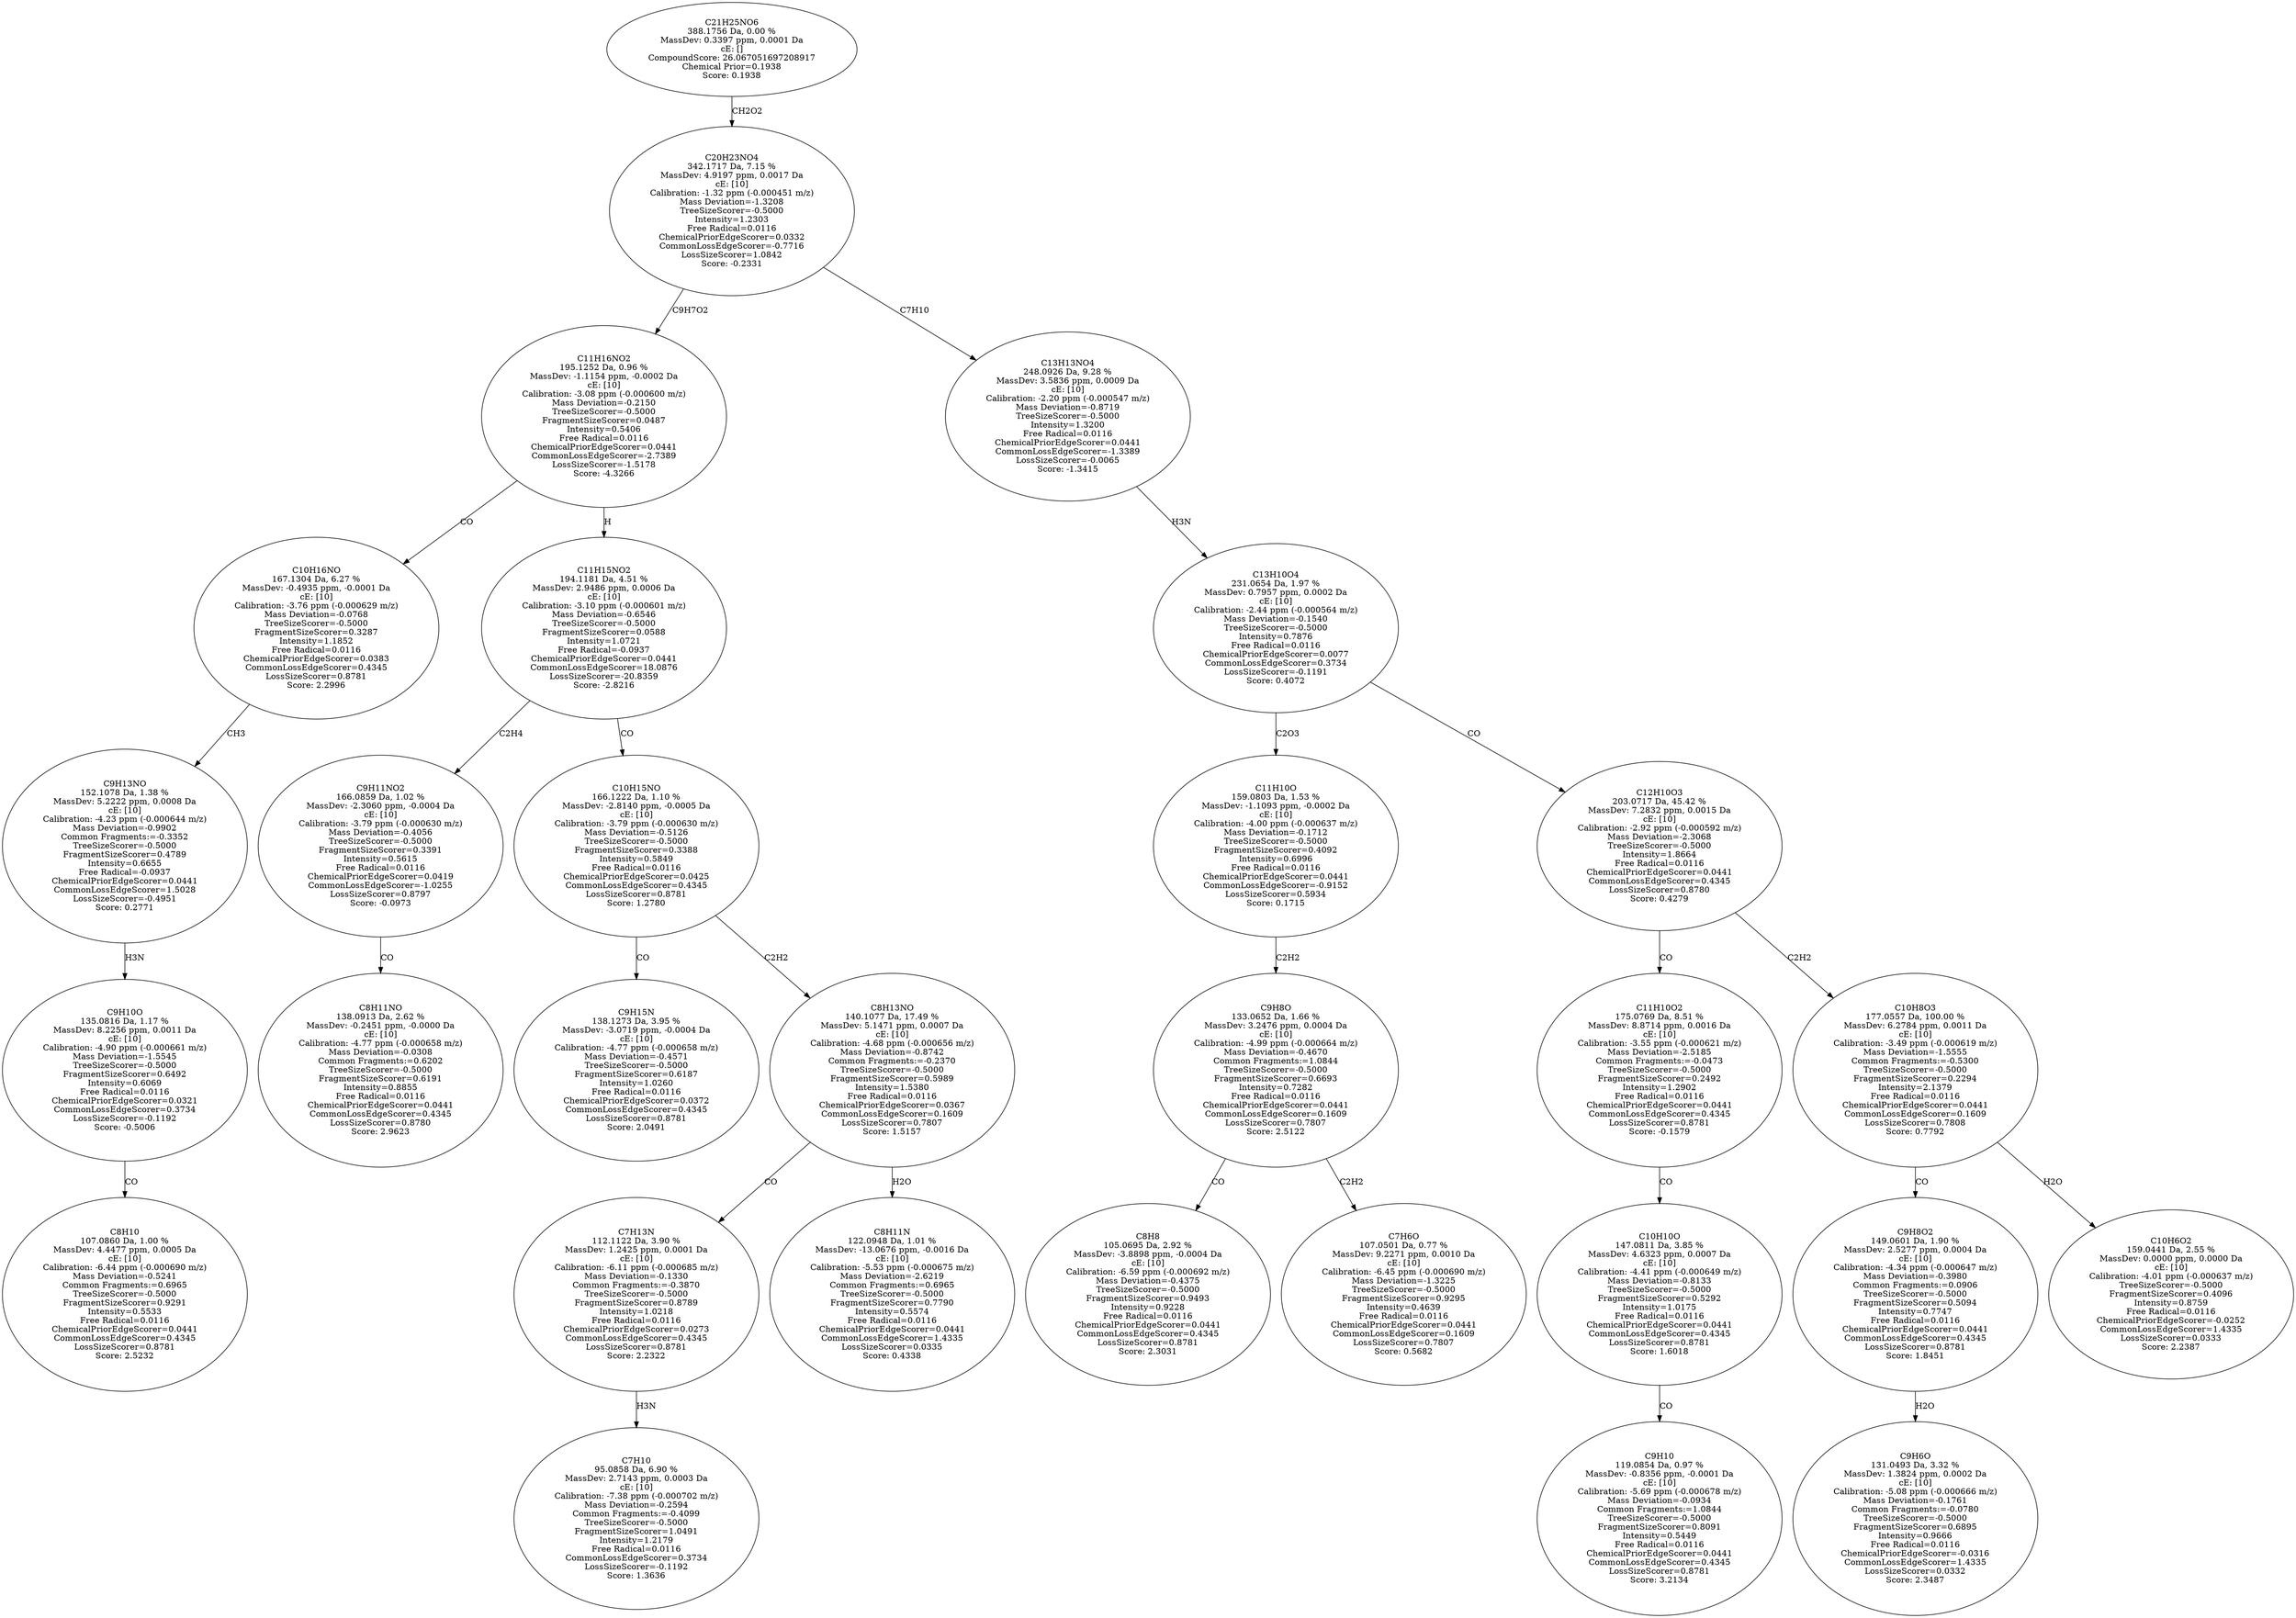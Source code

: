 strict digraph {
v1 [label="C8H10\n107.0860 Da, 1.00 %\nMassDev: 4.4477 ppm, 0.0005 Da\ncE: [10]\nCalibration: -6.44 ppm (-0.000690 m/z)\nMass Deviation=-0.5241\nCommon Fragments:=0.6965\nTreeSizeScorer=-0.5000\nFragmentSizeScorer=0.9291\nIntensity=0.5533\nFree Radical=0.0116\nChemicalPriorEdgeScorer=0.0441\nCommonLossEdgeScorer=0.4345\nLossSizeScorer=0.8781\nScore: 2.5232"];
v2 [label="C9H10O\n135.0816 Da, 1.17 %\nMassDev: 8.2256 ppm, 0.0011 Da\ncE: [10]\nCalibration: -4.90 ppm (-0.000661 m/z)\nMass Deviation=-1.5545\nTreeSizeScorer=-0.5000\nFragmentSizeScorer=0.6492\nIntensity=0.6069\nFree Radical=0.0116\nChemicalPriorEdgeScorer=0.0321\nCommonLossEdgeScorer=0.3734\nLossSizeScorer=-0.1192\nScore: -0.5006"];
v3 [label="C9H13NO\n152.1078 Da, 1.38 %\nMassDev: 5.2222 ppm, 0.0008 Da\ncE: [10]\nCalibration: -4.23 ppm (-0.000644 m/z)\nMass Deviation=-0.9902\nCommon Fragments:=-0.3352\nTreeSizeScorer=-0.5000\nFragmentSizeScorer=0.4789\nIntensity=0.6655\nFree Radical=-0.0937\nChemicalPriorEdgeScorer=0.0441\nCommonLossEdgeScorer=1.5028\nLossSizeScorer=-0.4951\nScore: 0.2771"];
v4 [label="C10H16NO\n167.1304 Da, 6.27 %\nMassDev: -0.4935 ppm, -0.0001 Da\ncE: [10]\nCalibration: -3.76 ppm (-0.000629 m/z)\nMass Deviation=-0.0768\nTreeSizeScorer=-0.5000\nFragmentSizeScorer=0.3287\nIntensity=1.1852\nFree Radical=0.0116\nChemicalPriorEdgeScorer=0.0383\nCommonLossEdgeScorer=0.4345\nLossSizeScorer=0.8781\nScore: 2.2996"];
v5 [label="C8H11NO\n138.0913 Da, 2.62 %\nMassDev: -0.2451 ppm, -0.0000 Da\ncE: [10]\nCalibration: -4.77 ppm (-0.000658 m/z)\nMass Deviation=-0.0308\nCommon Fragments:=0.6202\nTreeSizeScorer=-0.5000\nFragmentSizeScorer=0.6191\nIntensity=0.8855\nFree Radical=0.0116\nChemicalPriorEdgeScorer=0.0441\nCommonLossEdgeScorer=0.4345\nLossSizeScorer=0.8780\nScore: 2.9623"];
v6 [label="C9H11NO2\n166.0859 Da, 1.02 %\nMassDev: -2.3060 ppm, -0.0004 Da\ncE: [10]\nCalibration: -3.79 ppm (-0.000630 m/z)\nMass Deviation=-0.4056\nTreeSizeScorer=-0.5000\nFragmentSizeScorer=0.3391\nIntensity=0.5615\nFree Radical=0.0116\nChemicalPriorEdgeScorer=0.0419\nCommonLossEdgeScorer=-1.0255\nLossSizeScorer=0.8797\nScore: -0.0973"];
v7 [label="C9H15N\n138.1273 Da, 3.95 %\nMassDev: -3.0719 ppm, -0.0004 Da\ncE: [10]\nCalibration: -4.77 ppm (-0.000658 m/z)\nMass Deviation=-0.4571\nTreeSizeScorer=-0.5000\nFragmentSizeScorer=0.6187\nIntensity=1.0260\nFree Radical=0.0116\nChemicalPriorEdgeScorer=0.0372\nCommonLossEdgeScorer=0.4345\nLossSizeScorer=0.8781\nScore: 2.0491"];
v8 [label="C7H10\n95.0858 Da, 6.90 %\nMassDev: 2.7143 ppm, 0.0003 Da\ncE: [10]\nCalibration: -7.38 ppm (-0.000702 m/z)\nMass Deviation=-0.2594\nCommon Fragments:=-0.4099\nTreeSizeScorer=-0.5000\nFragmentSizeScorer=1.0491\nIntensity=1.2179\nFree Radical=0.0116\nCommonLossEdgeScorer=0.3734\nLossSizeScorer=-0.1192\nScore: 1.3636"];
v9 [label="C7H13N\n112.1122 Da, 3.90 %\nMassDev: 1.2425 ppm, 0.0001 Da\ncE: [10]\nCalibration: -6.11 ppm (-0.000685 m/z)\nMass Deviation=-0.1330\nCommon Fragments:=-0.3870\nTreeSizeScorer=-0.5000\nFragmentSizeScorer=0.8789\nIntensity=1.0218\nFree Radical=0.0116\nChemicalPriorEdgeScorer=0.0273\nCommonLossEdgeScorer=0.4345\nLossSizeScorer=0.8781\nScore: 2.2322"];
v10 [label="C8H11N\n122.0948 Da, 1.01 %\nMassDev: -13.0676 ppm, -0.0016 Da\ncE: [10]\nCalibration: -5.53 ppm (-0.000675 m/z)\nMass Deviation=-2.6219\nCommon Fragments:=0.6965\nTreeSizeScorer=-0.5000\nFragmentSizeScorer=0.7790\nIntensity=0.5574\nFree Radical=0.0116\nChemicalPriorEdgeScorer=0.0441\nCommonLossEdgeScorer=1.4335\nLossSizeScorer=0.0335\nScore: 0.4338"];
v11 [label="C8H13NO\n140.1077 Da, 17.49 %\nMassDev: 5.1471 ppm, 0.0007 Da\ncE: [10]\nCalibration: -4.68 ppm (-0.000656 m/z)\nMass Deviation=-0.8742\nCommon Fragments:=-0.2370\nTreeSizeScorer=-0.5000\nFragmentSizeScorer=0.5989\nIntensity=1.5380\nFree Radical=0.0116\nChemicalPriorEdgeScorer=0.0367\nCommonLossEdgeScorer=0.1609\nLossSizeScorer=0.7807\nScore: 1.5157"];
v12 [label="C10H15NO\n166.1222 Da, 1.10 %\nMassDev: -2.8140 ppm, -0.0005 Da\ncE: [10]\nCalibration: -3.79 ppm (-0.000630 m/z)\nMass Deviation=-0.5126\nTreeSizeScorer=-0.5000\nFragmentSizeScorer=0.3388\nIntensity=0.5849\nFree Radical=0.0116\nChemicalPriorEdgeScorer=0.0425\nCommonLossEdgeScorer=0.4345\nLossSizeScorer=0.8781\nScore: 1.2780"];
v13 [label="C11H15NO2\n194.1181 Da, 4.51 %\nMassDev: 2.9486 ppm, 0.0006 Da\ncE: [10]\nCalibration: -3.10 ppm (-0.000601 m/z)\nMass Deviation=-0.6546\nTreeSizeScorer=-0.5000\nFragmentSizeScorer=0.0588\nIntensity=1.0721\nFree Radical=-0.0937\nChemicalPriorEdgeScorer=0.0441\nCommonLossEdgeScorer=18.0876\nLossSizeScorer=-20.8359\nScore: -2.8216"];
v14 [label="C11H16NO2\n195.1252 Da, 0.96 %\nMassDev: -1.1154 ppm, -0.0002 Da\ncE: [10]\nCalibration: -3.08 ppm (-0.000600 m/z)\nMass Deviation=-0.2150\nTreeSizeScorer=-0.5000\nFragmentSizeScorer=0.0487\nIntensity=0.5406\nFree Radical=0.0116\nChemicalPriorEdgeScorer=0.0441\nCommonLossEdgeScorer=-2.7389\nLossSizeScorer=-1.5178\nScore: -4.3266"];
v15 [label="C8H8\n105.0695 Da, 2.92 %\nMassDev: -3.8898 ppm, -0.0004 Da\ncE: [10]\nCalibration: -6.59 ppm (-0.000692 m/z)\nMass Deviation=-0.4375\nTreeSizeScorer=-0.5000\nFragmentSizeScorer=0.9493\nIntensity=0.9228\nFree Radical=0.0116\nChemicalPriorEdgeScorer=0.0441\nCommonLossEdgeScorer=0.4345\nLossSizeScorer=0.8781\nScore: 2.3031"];
v16 [label="C7H6O\n107.0501 Da, 0.77 %\nMassDev: 9.2271 ppm, 0.0010 Da\ncE: [10]\nCalibration: -6.45 ppm (-0.000690 m/z)\nMass Deviation=-1.3225\nTreeSizeScorer=-0.5000\nFragmentSizeScorer=0.9295\nIntensity=0.4639\nFree Radical=0.0116\nChemicalPriorEdgeScorer=0.0441\nCommonLossEdgeScorer=0.1609\nLossSizeScorer=0.7807\nScore: 0.5682"];
v17 [label="C9H8O\n133.0652 Da, 1.66 %\nMassDev: 3.2476 ppm, 0.0004 Da\ncE: [10]\nCalibration: -4.99 ppm (-0.000664 m/z)\nMass Deviation=-0.4670\nCommon Fragments:=1.0844\nTreeSizeScorer=-0.5000\nFragmentSizeScorer=0.6693\nIntensity=0.7282\nFree Radical=0.0116\nChemicalPriorEdgeScorer=0.0441\nCommonLossEdgeScorer=0.1609\nLossSizeScorer=0.7807\nScore: 2.5122"];
v18 [label="C11H10O\n159.0803 Da, 1.53 %\nMassDev: -1.1093 ppm, -0.0002 Da\ncE: [10]\nCalibration: -4.00 ppm (-0.000637 m/z)\nMass Deviation=-0.1712\nTreeSizeScorer=-0.5000\nFragmentSizeScorer=0.4092\nIntensity=0.6996\nFree Radical=0.0116\nChemicalPriorEdgeScorer=0.0441\nCommonLossEdgeScorer=-0.9152\nLossSizeScorer=0.5934\nScore: 0.1715"];
v19 [label="C9H10\n119.0854 Da, 0.97 %\nMassDev: -0.8356 ppm, -0.0001 Da\ncE: [10]\nCalibration: -5.69 ppm (-0.000678 m/z)\nMass Deviation=-0.0934\nCommon Fragments:=1.0844\nTreeSizeScorer=-0.5000\nFragmentSizeScorer=0.8091\nIntensity=0.5449\nFree Radical=0.0116\nChemicalPriorEdgeScorer=0.0441\nCommonLossEdgeScorer=0.4345\nLossSizeScorer=0.8781\nScore: 3.2134"];
v20 [label="C10H10O\n147.0811 Da, 3.85 %\nMassDev: 4.6323 ppm, 0.0007 Da\ncE: [10]\nCalibration: -4.41 ppm (-0.000649 m/z)\nMass Deviation=-0.8133\nTreeSizeScorer=-0.5000\nFragmentSizeScorer=0.5292\nIntensity=1.0175\nFree Radical=0.0116\nChemicalPriorEdgeScorer=0.0441\nCommonLossEdgeScorer=0.4345\nLossSizeScorer=0.8781\nScore: 1.6018"];
v21 [label="C11H10O2\n175.0769 Da, 8.51 %\nMassDev: 8.8714 ppm, 0.0016 Da\ncE: [10]\nCalibration: -3.55 ppm (-0.000621 m/z)\nMass Deviation=-2.5185\nCommon Fragments:=-0.0473\nTreeSizeScorer=-0.5000\nFragmentSizeScorer=0.2492\nIntensity=1.2902\nFree Radical=0.0116\nChemicalPriorEdgeScorer=0.0441\nCommonLossEdgeScorer=0.4345\nLossSizeScorer=0.8781\nScore: -0.1579"];
v22 [label="C9H6O\n131.0493 Da, 3.32 %\nMassDev: 1.3824 ppm, 0.0002 Da\ncE: [10]\nCalibration: -5.08 ppm (-0.000666 m/z)\nMass Deviation=-0.1761\nCommon Fragments:=-0.0780\nTreeSizeScorer=-0.5000\nFragmentSizeScorer=0.6895\nIntensity=0.9666\nFree Radical=0.0116\nChemicalPriorEdgeScorer=-0.0316\nCommonLossEdgeScorer=1.4335\nLossSizeScorer=0.0332\nScore: 2.3487"];
v23 [label="C9H8O2\n149.0601 Da, 1.90 %\nMassDev: 2.5277 ppm, 0.0004 Da\ncE: [10]\nCalibration: -4.34 ppm (-0.000647 m/z)\nMass Deviation=-0.3980\nCommon Fragments:=0.0906\nTreeSizeScorer=-0.5000\nFragmentSizeScorer=0.5094\nIntensity=0.7747\nFree Radical=0.0116\nChemicalPriorEdgeScorer=0.0441\nCommonLossEdgeScorer=0.4345\nLossSizeScorer=0.8781\nScore: 1.8451"];
v24 [label="C10H6O2\n159.0441 Da, 2.55 %\nMassDev: 0.0000 ppm, 0.0000 Da\ncE: [10]\nCalibration: -4.01 ppm (-0.000637 m/z)\nTreeSizeScorer=-0.5000\nFragmentSizeScorer=0.4096\nIntensity=0.8759\nFree Radical=0.0116\nChemicalPriorEdgeScorer=-0.0252\nCommonLossEdgeScorer=1.4335\nLossSizeScorer=0.0333\nScore: 2.2387"];
v25 [label="C10H8O3\n177.0557 Da, 100.00 %\nMassDev: 6.2784 ppm, 0.0011 Da\ncE: [10]\nCalibration: -3.49 ppm (-0.000619 m/z)\nMass Deviation=-1.5555\nCommon Fragments:=-0.5300\nTreeSizeScorer=-0.5000\nFragmentSizeScorer=0.2294\nIntensity=2.1379\nFree Radical=0.0116\nChemicalPriorEdgeScorer=0.0441\nCommonLossEdgeScorer=0.1609\nLossSizeScorer=0.7808\nScore: 0.7792"];
v26 [label="C12H10O3\n203.0717 Da, 45.42 %\nMassDev: 7.2832 ppm, 0.0015 Da\ncE: [10]\nCalibration: -2.92 ppm (-0.000592 m/z)\nMass Deviation=-2.3068\nTreeSizeScorer=-0.5000\nIntensity=1.8664\nFree Radical=0.0116\nChemicalPriorEdgeScorer=0.0441\nCommonLossEdgeScorer=0.4345\nLossSizeScorer=0.8780\nScore: 0.4279"];
v27 [label="C13H10O4\n231.0654 Da, 1.97 %\nMassDev: 0.7957 ppm, 0.0002 Da\ncE: [10]\nCalibration: -2.44 ppm (-0.000564 m/z)\nMass Deviation=-0.1540\nTreeSizeScorer=-0.5000\nIntensity=0.7876\nFree Radical=0.0116\nChemicalPriorEdgeScorer=0.0077\nCommonLossEdgeScorer=0.3734\nLossSizeScorer=-0.1191\nScore: 0.4072"];
v28 [label="C13H13NO4\n248.0926 Da, 9.28 %\nMassDev: 3.5836 ppm, 0.0009 Da\ncE: [10]\nCalibration: -2.20 ppm (-0.000547 m/z)\nMass Deviation=-0.8719\nTreeSizeScorer=-0.5000\nIntensity=1.3200\nFree Radical=0.0116\nChemicalPriorEdgeScorer=0.0441\nCommonLossEdgeScorer=-1.3389\nLossSizeScorer=-0.0065\nScore: -1.3415"];
v29 [label="C20H23NO4\n342.1717 Da, 7.15 %\nMassDev: 4.9197 ppm, 0.0017 Da\ncE: [10]\nCalibration: -1.32 ppm (-0.000451 m/z)\nMass Deviation=-1.3208\nTreeSizeScorer=-0.5000\nIntensity=1.2303\nFree Radical=0.0116\nChemicalPriorEdgeScorer=0.0332\nCommonLossEdgeScorer=-0.7716\nLossSizeScorer=1.0842\nScore: -0.2331"];
v30 [label="C21H25NO6\n388.1756 Da, 0.00 %\nMassDev: 0.3397 ppm, 0.0001 Da\ncE: []\nCompoundScore: 26.067051697208917\nChemical Prior=0.1938\nScore: 0.1938"];
v2 -> v1 [label="CO"];
v3 -> v2 [label="H3N"];
v4 -> v3 [label="CH3"];
v14 -> v4 [label="CO"];
v6 -> v5 [label="CO"];
v13 -> v6 [label="C2H4"];
v12 -> v7 [label="CO"];
v9 -> v8 [label="H3N"];
v11 -> v9 [label="CO"];
v11 -> v10 [label="H2O"];
v12 -> v11 [label="C2H2"];
v13 -> v12 [label="CO"];
v14 -> v13 [label="H"];
v29 -> v14 [label="C9H7O2"];
v17 -> v15 [label="CO"];
v17 -> v16 [label="C2H2"];
v18 -> v17 [label="C2H2"];
v27 -> v18 [label="C2O3"];
v20 -> v19 [label="CO"];
v21 -> v20 [label="CO"];
v26 -> v21 [label="CO"];
v23 -> v22 [label="H2O"];
v25 -> v23 [label="CO"];
v25 -> v24 [label="H2O"];
v26 -> v25 [label="C2H2"];
v27 -> v26 [label="CO"];
v28 -> v27 [label="H3N"];
v29 -> v28 [label="C7H10"];
v30 -> v29 [label="CH2O2"];
}